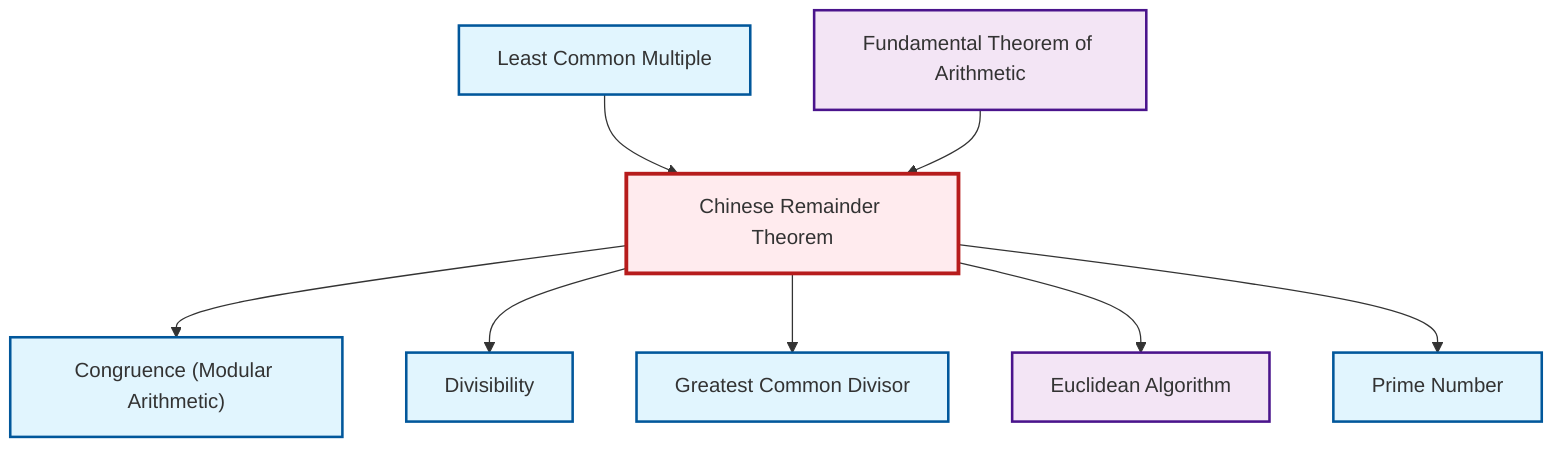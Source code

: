 graph TD
    classDef definition fill:#e1f5fe,stroke:#01579b,stroke-width:2px
    classDef theorem fill:#f3e5f5,stroke:#4a148c,stroke-width:2px
    classDef axiom fill:#fff3e0,stroke:#e65100,stroke-width:2px
    classDef example fill:#e8f5e9,stroke:#1b5e20,stroke-width:2px
    classDef current fill:#ffebee,stroke:#b71c1c,stroke-width:3px
    def-gcd["Greatest Common Divisor"]:::definition
    def-congruence["Congruence (Modular Arithmetic)"]:::definition
    def-prime["Prime Number"]:::definition
    thm-euclidean-algorithm["Euclidean Algorithm"]:::theorem
    def-lcm["Least Common Multiple"]:::definition
    def-divisibility["Divisibility"]:::definition
    thm-chinese-remainder["Chinese Remainder Theorem"]:::theorem
    thm-fundamental-arithmetic["Fundamental Theorem of Arithmetic"]:::theorem
    thm-chinese-remainder --> def-congruence
    thm-chinese-remainder --> def-divisibility
    thm-chinese-remainder --> def-gcd
    def-lcm --> thm-chinese-remainder
    thm-chinese-remainder --> thm-euclidean-algorithm
    thm-chinese-remainder --> def-prime
    thm-fundamental-arithmetic --> thm-chinese-remainder
    class thm-chinese-remainder current